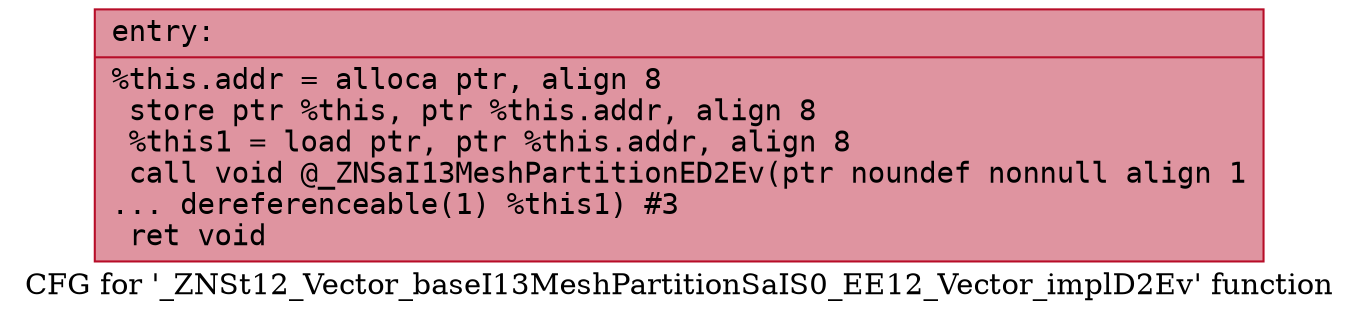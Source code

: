 digraph "CFG for '_ZNSt12_Vector_baseI13MeshPartitionSaIS0_EE12_Vector_implD2Ev' function" {
	label="CFG for '_ZNSt12_Vector_baseI13MeshPartitionSaIS0_EE12_Vector_implD2Ev' function";

	Node0x55dab48e8740 [shape=record,color="#b70d28ff", style=filled, fillcolor="#b70d2870" fontname="Courier",label="{entry:\l|  %this.addr = alloca ptr, align 8\l  store ptr %this, ptr %this.addr, align 8\l  %this1 = load ptr, ptr %this.addr, align 8\l  call void @_ZNSaI13MeshPartitionED2Ev(ptr noundef nonnull align 1\l... dereferenceable(1) %this1) #3\l  ret void\l}"];
}
